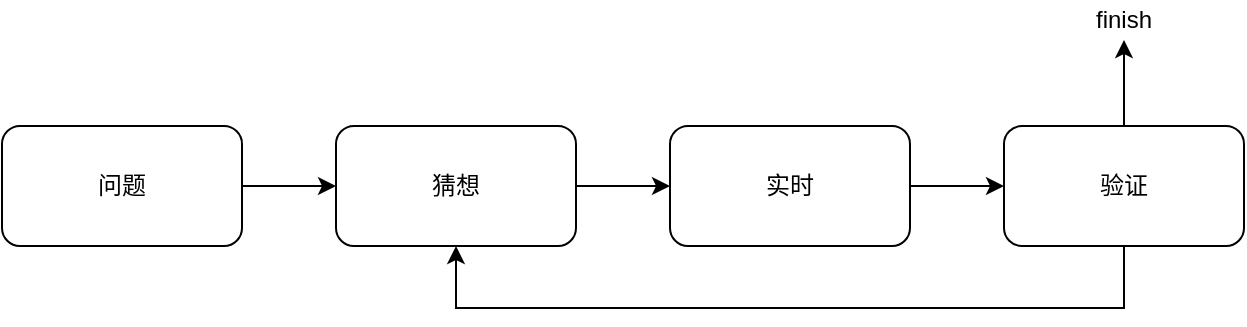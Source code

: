 <mxfile version="13.10.1" type="github">
  <diagram id="JVFNfB-hLGPr9hGPItNs" name="Page-1">
    <mxGraphModel dx="946" dy="557" grid="0" gridSize="10" guides="1" tooltips="1" connect="1" arrows="1" fold="1" page="1" pageScale="1" pageWidth="827" pageHeight="1169" math="0" shadow="0">
      <root>
        <mxCell id="0" />
        <mxCell id="1" parent="0" />
        <mxCell id="s89FVdqCnXC3zbDjaw7U-5" style="edgeStyle=orthogonalEdgeStyle;rounded=0;orthogonalLoop=1;jettySize=auto;html=1;entryX=0;entryY=0.5;entryDx=0;entryDy=0;" edge="1" parent="1" source="s89FVdqCnXC3zbDjaw7U-1" target="s89FVdqCnXC3zbDjaw7U-2">
          <mxGeometry relative="1" as="geometry" />
        </mxCell>
        <mxCell id="s89FVdqCnXC3zbDjaw7U-1" value="问题" style="rounded=1;whiteSpace=wrap;html=1;" vertex="1" parent="1">
          <mxGeometry x="96" y="167" width="120" height="60" as="geometry" />
        </mxCell>
        <mxCell id="s89FVdqCnXC3zbDjaw7U-6" style="edgeStyle=orthogonalEdgeStyle;rounded=0;orthogonalLoop=1;jettySize=auto;html=1;entryX=0;entryY=0.5;entryDx=0;entryDy=0;" edge="1" parent="1" source="s89FVdqCnXC3zbDjaw7U-2" target="s89FVdqCnXC3zbDjaw7U-3">
          <mxGeometry relative="1" as="geometry" />
        </mxCell>
        <mxCell id="s89FVdqCnXC3zbDjaw7U-2" value="猜想" style="rounded=1;whiteSpace=wrap;html=1;" vertex="1" parent="1">
          <mxGeometry x="263" y="167" width="120" height="60" as="geometry" />
        </mxCell>
        <mxCell id="s89FVdqCnXC3zbDjaw7U-7" style="edgeStyle=orthogonalEdgeStyle;rounded=0;orthogonalLoop=1;jettySize=auto;html=1;entryX=0;entryY=0.5;entryDx=0;entryDy=0;" edge="1" parent="1" source="s89FVdqCnXC3zbDjaw7U-3" target="s89FVdqCnXC3zbDjaw7U-4">
          <mxGeometry relative="1" as="geometry" />
        </mxCell>
        <mxCell id="s89FVdqCnXC3zbDjaw7U-3" value="实时" style="rounded=1;whiteSpace=wrap;html=1;" vertex="1" parent="1">
          <mxGeometry x="430" y="167" width="120" height="60" as="geometry" />
        </mxCell>
        <mxCell id="s89FVdqCnXC3zbDjaw7U-8" style="edgeStyle=orthogonalEdgeStyle;rounded=0;orthogonalLoop=1;jettySize=auto;html=1;entryX=0.5;entryY=1;entryDx=0;entryDy=0;" edge="1" parent="1" source="s89FVdqCnXC3zbDjaw7U-4" target="s89FVdqCnXC3zbDjaw7U-2">
          <mxGeometry relative="1" as="geometry">
            <Array as="points">
              <mxPoint x="657" y="258" />
              <mxPoint x="323" y="258" />
            </Array>
          </mxGeometry>
        </mxCell>
        <mxCell id="s89FVdqCnXC3zbDjaw7U-11" style="edgeStyle=orthogonalEdgeStyle;rounded=0;orthogonalLoop=1;jettySize=auto;html=1;entryX=0.5;entryY=1;entryDx=0;entryDy=0;" edge="1" parent="1" source="s89FVdqCnXC3zbDjaw7U-4" target="s89FVdqCnXC3zbDjaw7U-10">
          <mxGeometry relative="1" as="geometry" />
        </mxCell>
        <mxCell id="s89FVdqCnXC3zbDjaw7U-4" value="验证" style="rounded=1;whiteSpace=wrap;html=1;" vertex="1" parent="1">
          <mxGeometry x="597" y="167" width="120" height="60" as="geometry" />
        </mxCell>
        <mxCell id="s89FVdqCnXC3zbDjaw7U-10" value="finish" style="text;html=1;strokeColor=none;fillColor=none;align=center;verticalAlign=middle;whiteSpace=wrap;rounded=0;" vertex="1" parent="1">
          <mxGeometry x="637" y="104" width="40" height="20" as="geometry" />
        </mxCell>
      </root>
    </mxGraphModel>
  </diagram>
</mxfile>
